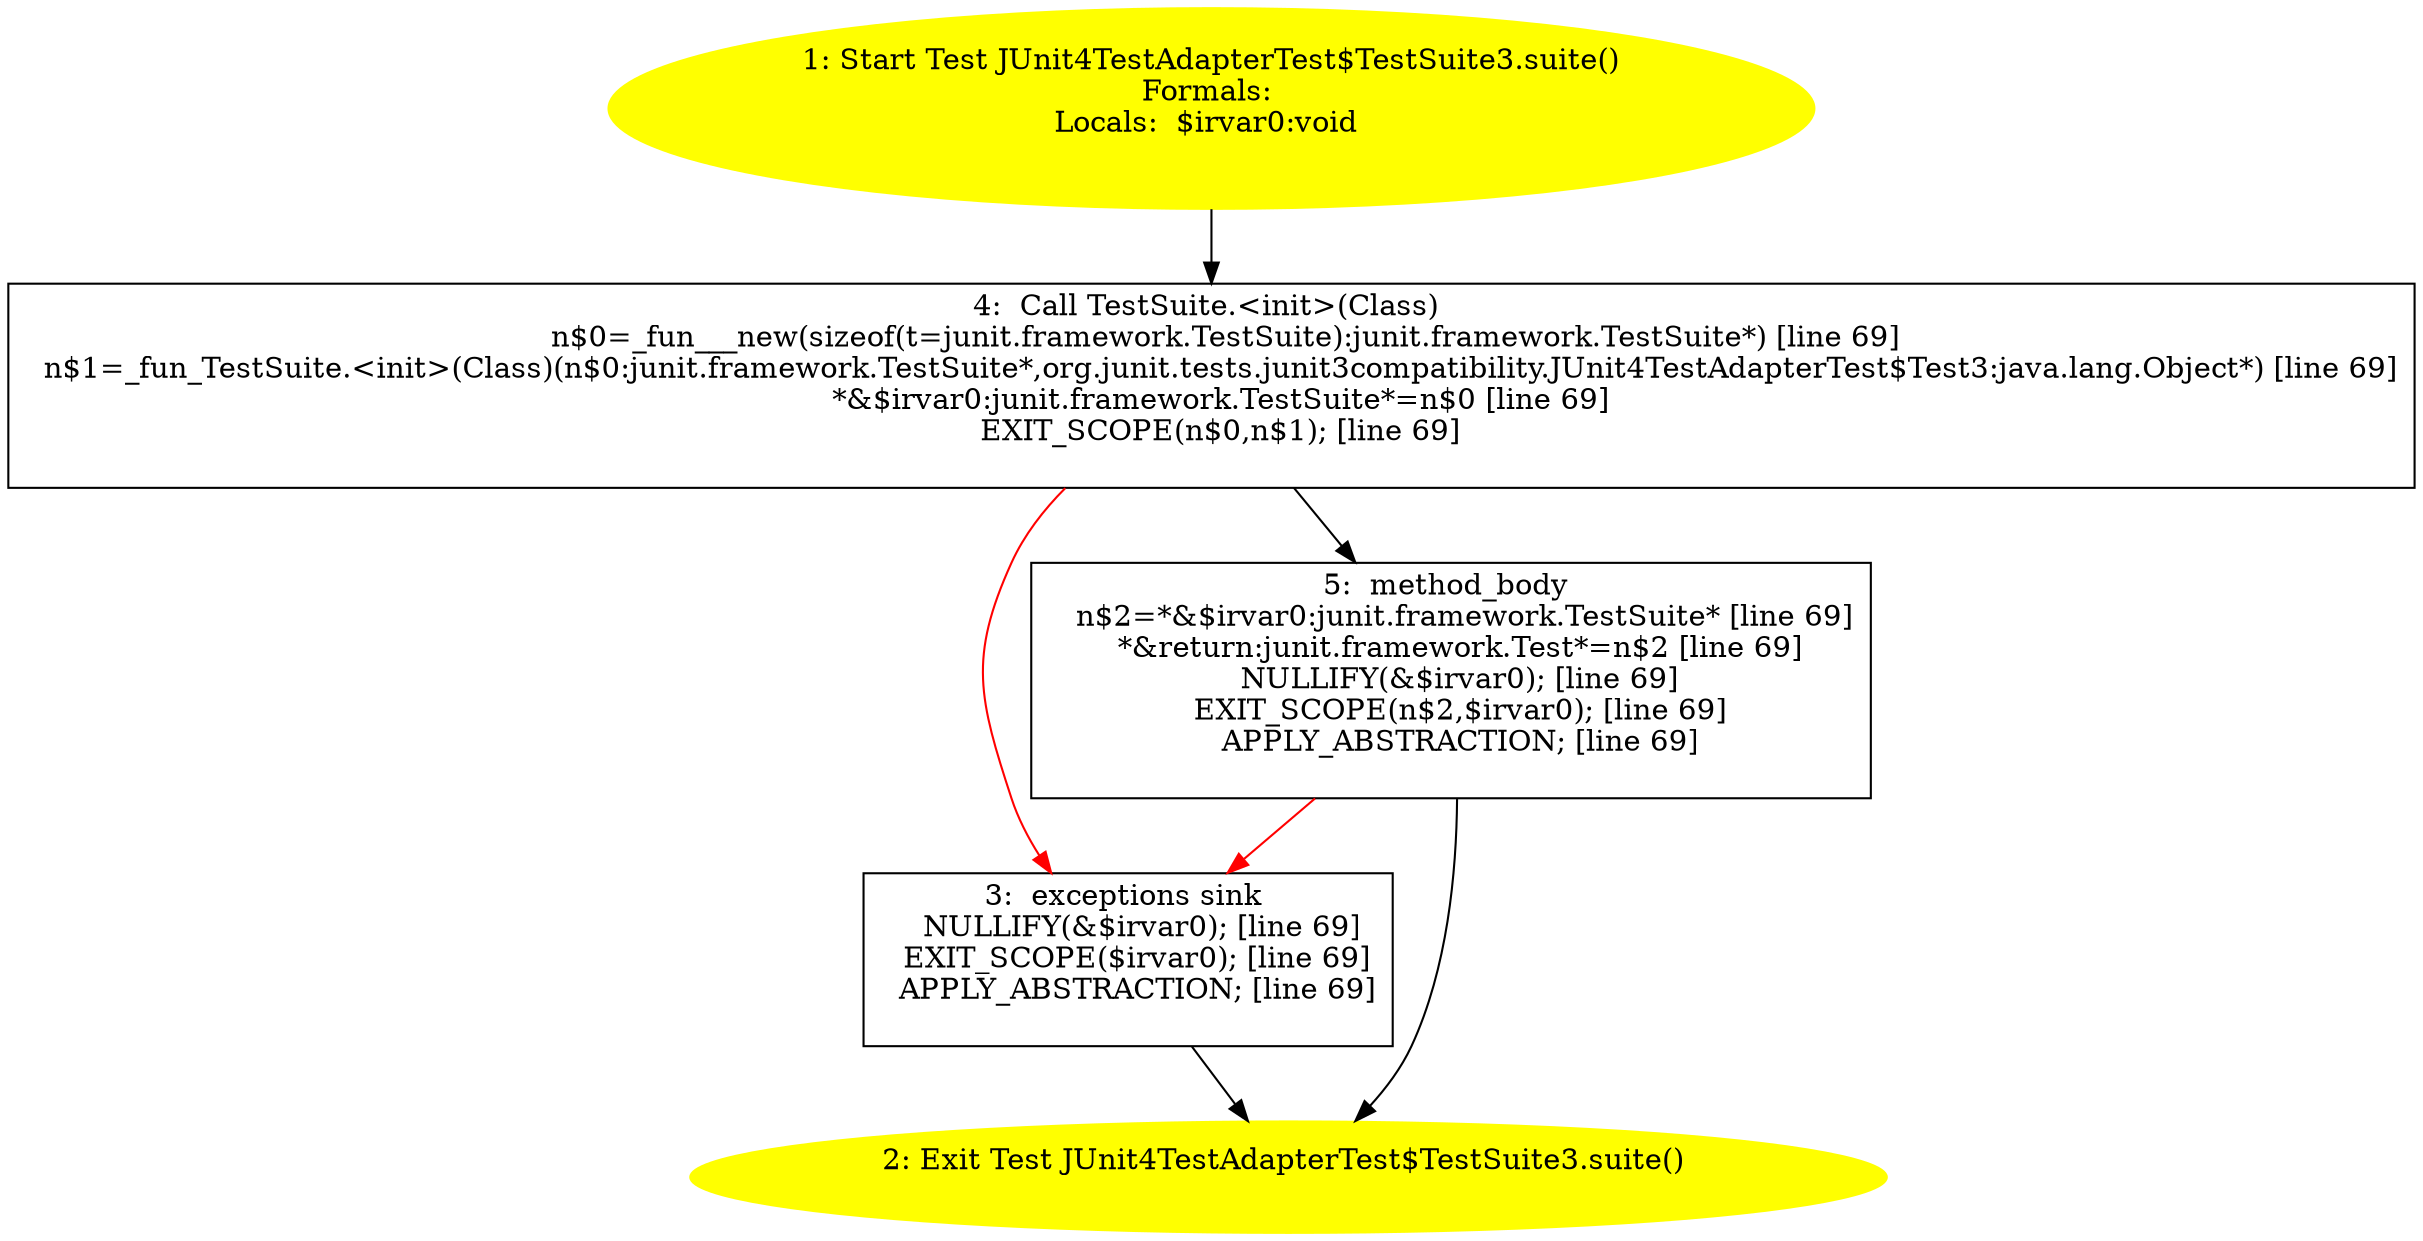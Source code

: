 /* @generated */
digraph cfg {
"org.junit.tests.junit3compatibility.JUnit4TestAdapterTest$TestSuite3.suite():junit.framework.Test.dda3c1b350c9ed1bc8b954aaad1209e9_1" [label="1: Start Test JUnit4TestAdapterTest$TestSuite3.suite()\nFormals: \nLocals:  $irvar0:void \n  " color=yellow style=filled]
	

	 "org.junit.tests.junit3compatibility.JUnit4TestAdapterTest$TestSuite3.suite():junit.framework.Test.dda3c1b350c9ed1bc8b954aaad1209e9_1" -> "org.junit.tests.junit3compatibility.JUnit4TestAdapterTest$TestSuite3.suite():junit.framework.Test.dda3c1b350c9ed1bc8b954aaad1209e9_4" ;
"org.junit.tests.junit3compatibility.JUnit4TestAdapterTest$TestSuite3.suite():junit.framework.Test.dda3c1b350c9ed1bc8b954aaad1209e9_2" [label="2: Exit Test JUnit4TestAdapterTest$TestSuite3.suite() \n  " color=yellow style=filled]
	

"org.junit.tests.junit3compatibility.JUnit4TestAdapterTest$TestSuite3.suite():junit.framework.Test.dda3c1b350c9ed1bc8b954aaad1209e9_3" [label="3:  exceptions sink \n   NULLIFY(&$irvar0); [line 69]\n  EXIT_SCOPE($irvar0); [line 69]\n  APPLY_ABSTRACTION; [line 69]\n " shape="box"]
	

	 "org.junit.tests.junit3compatibility.JUnit4TestAdapterTest$TestSuite3.suite():junit.framework.Test.dda3c1b350c9ed1bc8b954aaad1209e9_3" -> "org.junit.tests.junit3compatibility.JUnit4TestAdapterTest$TestSuite3.suite():junit.framework.Test.dda3c1b350c9ed1bc8b954aaad1209e9_2" ;
"org.junit.tests.junit3compatibility.JUnit4TestAdapterTest$TestSuite3.suite():junit.framework.Test.dda3c1b350c9ed1bc8b954aaad1209e9_4" [label="4:  Call TestSuite.<init>(Class) \n   n$0=_fun___new(sizeof(t=junit.framework.TestSuite):junit.framework.TestSuite*) [line 69]\n  n$1=_fun_TestSuite.<init>(Class)(n$0:junit.framework.TestSuite*,org.junit.tests.junit3compatibility.JUnit4TestAdapterTest$Test3:java.lang.Object*) [line 69]\n  *&$irvar0:junit.framework.TestSuite*=n$0 [line 69]\n  EXIT_SCOPE(n$0,n$1); [line 69]\n " shape="box"]
	

	 "org.junit.tests.junit3compatibility.JUnit4TestAdapterTest$TestSuite3.suite():junit.framework.Test.dda3c1b350c9ed1bc8b954aaad1209e9_4" -> "org.junit.tests.junit3compatibility.JUnit4TestAdapterTest$TestSuite3.suite():junit.framework.Test.dda3c1b350c9ed1bc8b954aaad1209e9_5" ;
	 "org.junit.tests.junit3compatibility.JUnit4TestAdapterTest$TestSuite3.suite():junit.framework.Test.dda3c1b350c9ed1bc8b954aaad1209e9_4" -> "org.junit.tests.junit3compatibility.JUnit4TestAdapterTest$TestSuite3.suite():junit.framework.Test.dda3c1b350c9ed1bc8b954aaad1209e9_3" [color="red" ];
"org.junit.tests.junit3compatibility.JUnit4TestAdapterTest$TestSuite3.suite():junit.framework.Test.dda3c1b350c9ed1bc8b954aaad1209e9_5" [label="5:  method_body \n   n$2=*&$irvar0:junit.framework.TestSuite* [line 69]\n  *&return:junit.framework.Test*=n$2 [line 69]\n  NULLIFY(&$irvar0); [line 69]\n  EXIT_SCOPE(n$2,$irvar0); [line 69]\n  APPLY_ABSTRACTION; [line 69]\n " shape="box"]
	

	 "org.junit.tests.junit3compatibility.JUnit4TestAdapterTest$TestSuite3.suite():junit.framework.Test.dda3c1b350c9ed1bc8b954aaad1209e9_5" -> "org.junit.tests.junit3compatibility.JUnit4TestAdapterTest$TestSuite3.suite():junit.framework.Test.dda3c1b350c9ed1bc8b954aaad1209e9_2" ;
	 "org.junit.tests.junit3compatibility.JUnit4TestAdapterTest$TestSuite3.suite():junit.framework.Test.dda3c1b350c9ed1bc8b954aaad1209e9_5" -> "org.junit.tests.junit3compatibility.JUnit4TestAdapterTest$TestSuite3.suite():junit.framework.Test.dda3c1b350c9ed1bc8b954aaad1209e9_3" [color="red" ];
}
